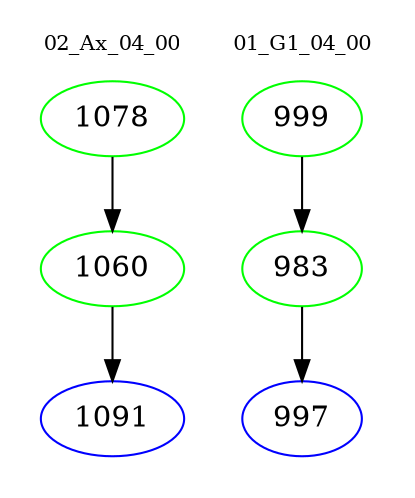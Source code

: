 digraph{
subgraph cluster_0 {
color = white
label = "02_Ax_04_00";
fontsize=10;
T0_1078 [label="1078", color="green"]
T0_1078 -> T0_1060 [color="black"]
T0_1060 [label="1060", color="green"]
T0_1060 -> T0_1091 [color="black"]
T0_1091 [label="1091", color="blue"]
}
subgraph cluster_1 {
color = white
label = "01_G1_04_00";
fontsize=10;
T1_999 [label="999", color="green"]
T1_999 -> T1_983 [color="black"]
T1_983 [label="983", color="green"]
T1_983 -> T1_997 [color="black"]
T1_997 [label="997", color="blue"]
}
}
